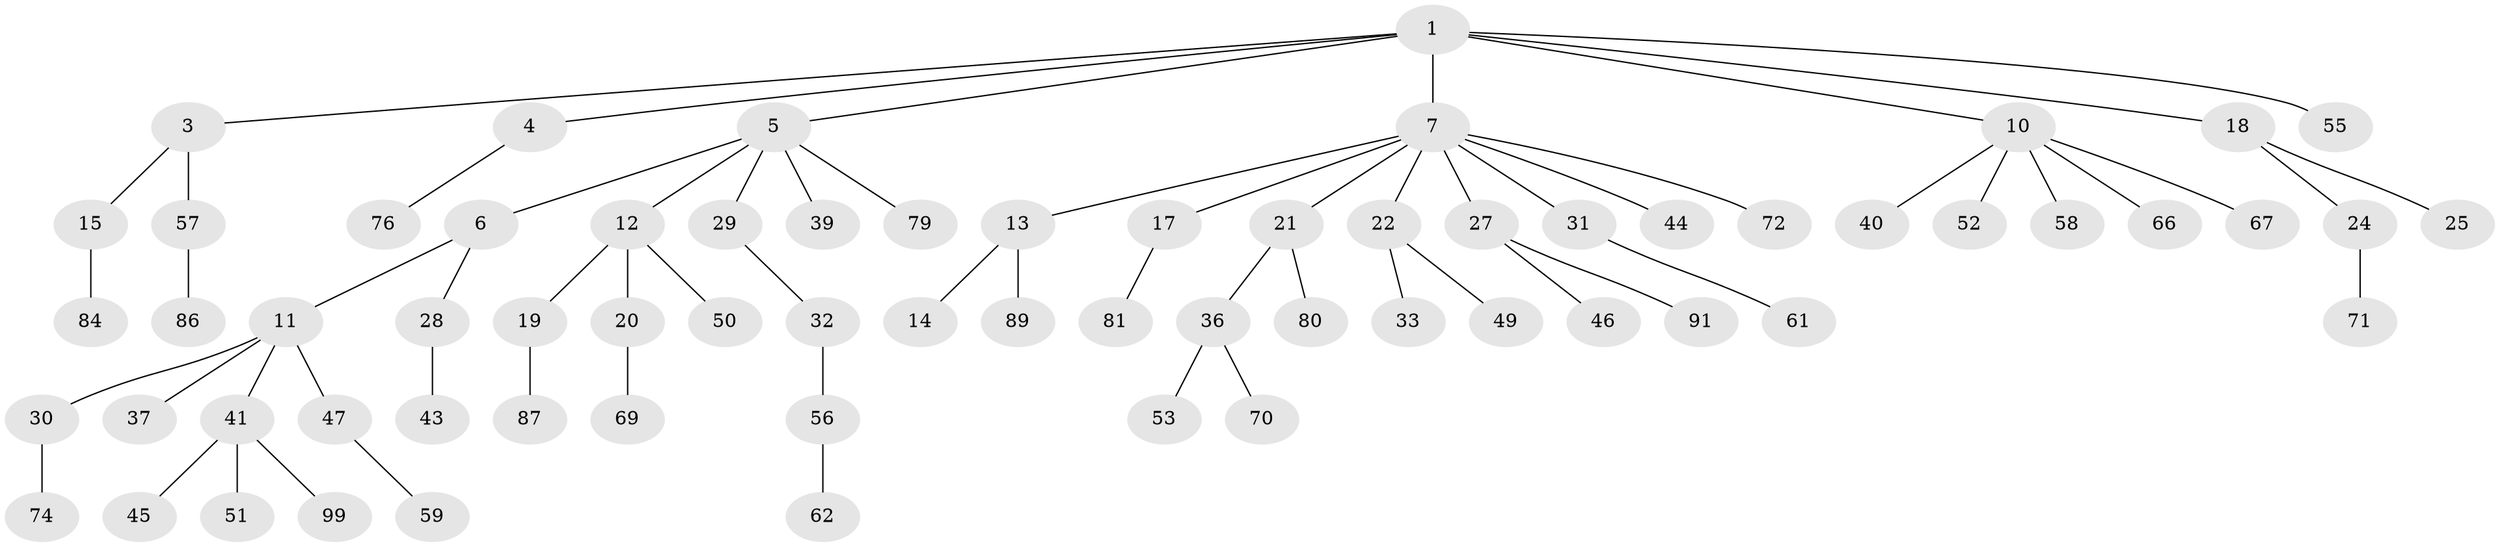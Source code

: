 // original degree distribution, {7: 0.01, 2: 0.23, 4: 0.06, 6: 0.03, 5: 0.02, 3: 0.14, 1: 0.51}
// Generated by graph-tools (version 1.1) at 2025/38/02/21/25 10:38:55]
// undirected, 66 vertices, 65 edges
graph export_dot {
graph [start="1"]
  node [color=gray90,style=filled];
  1 [super="+2"];
  3 [super="+75"];
  4 [super="+16"];
  5 [super="+9"];
  6 [super="+78"];
  7 [super="+8"];
  10 [super="+23"];
  11 [super="+94"];
  12;
  13 [super="+34"];
  14;
  15 [super="+64"];
  17 [super="+42"];
  18 [super="+60"];
  19 [super="+85"];
  20 [super="+54"];
  21 [super="+26"];
  22 [super="+35"];
  24 [super="+38"];
  25;
  27 [super="+82"];
  28 [super="+48"];
  29 [super="+77"];
  30 [super="+88"];
  31;
  32;
  33;
  36 [super="+65"];
  37 [super="+92"];
  39 [super="+97"];
  40;
  41 [super="+95"];
  43 [super="+100"];
  44;
  45;
  46 [super="+96"];
  47;
  49;
  50 [super="+93"];
  51;
  52;
  53 [super="+63"];
  55;
  56 [super="+90"];
  57 [super="+83"];
  58;
  59 [super="+73"];
  61 [super="+68"];
  62;
  66 [super="+98"];
  67;
  69;
  70;
  71;
  72;
  74;
  76;
  79;
  80;
  81;
  84;
  86;
  87;
  89;
  91;
  99;
  1 -- 3;
  1 -- 4;
  1 -- 7;
  1 -- 10;
  1 -- 18;
  1 -- 55;
  1 -- 5;
  3 -- 15;
  3 -- 57;
  4 -- 76;
  5 -- 6;
  5 -- 12;
  5 -- 39;
  5 -- 79;
  5 -- 29;
  6 -- 11;
  6 -- 28;
  7 -- 13;
  7 -- 22;
  7 -- 44;
  7 -- 72;
  7 -- 17;
  7 -- 21;
  7 -- 27;
  7 -- 31;
  10 -- 40;
  10 -- 52;
  10 -- 58;
  10 -- 67;
  10 -- 66;
  11 -- 30;
  11 -- 37;
  11 -- 41;
  11 -- 47;
  12 -- 19;
  12 -- 20;
  12 -- 50;
  13 -- 14;
  13 -- 89;
  15 -- 84;
  17 -- 81;
  18 -- 24;
  18 -- 25;
  19 -- 87;
  20 -- 69;
  21 -- 80;
  21 -- 36;
  22 -- 33;
  22 -- 49;
  24 -- 71;
  27 -- 46;
  27 -- 91;
  28 -- 43;
  29 -- 32;
  30 -- 74;
  31 -- 61;
  32 -- 56;
  36 -- 53;
  36 -- 70;
  41 -- 45;
  41 -- 51;
  41 -- 99;
  47 -- 59;
  56 -- 62;
  57 -- 86;
}
